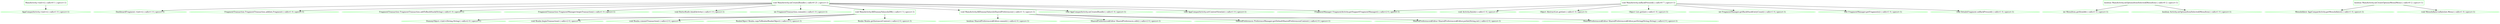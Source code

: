 digraph {
"android.support.v7.app.AppCompatActivity.<init>().ff3fa9632dd334378207baddbf6c435e" [shape=box,label="AppCompatActivity.<init>() | calls=1 0 | specs=-1)",color=green,shape=diamond]
"com.karthik.imager.Fragments.DashboardFragment.<init>().61e9336637470f317dbf420950e9ec12" [shape=box,label="DashboardFragment.<init>() | calls=1 0 | specs=-1)",color=green,shape=diamond]
"com.karthik.imager.MainActivity.<init>().d24f4e2a8612b27670ee70fa4af9c86c" [shape=box,label="MainActivity.<init>() | calls=0 1 | specs=-1)",color=green,shape=box]
"com.karthik.imager.APIService.DummyObject.<init>(java.lang.String,java.lang.String).c218f27a38e3d4a470b700bb2a7434db" [shape=box,label="DummyObject.<init>(String,String) | calls=2 0 | specs=-1)",color=green,shape=diamond]
"android.support.v4.app.FragmentTransaction.add(int,android.support.v4.app.Fragment):android.support..502476ec2c1ce997149d7c05db4bb513" [shape=box,label="FragmentTransaction FragmentTransaction.add(int,Fragment) | calls=1 0 | specs=-1)",color=green,shape=diamond]
"android.support.v4.app.FragmentTransaction.addToBackStack(java.lang.String):android.support.v4.app.F.fca12962c8098a874b53f86f08eef264" [shape=box,label="FragmentTransaction FragmentTransaction.addToBackStack(String) | calls=1 0 | specs=-1)",color=green,shape=diamond]
"android.support.v4.app.FragmentManager.beginTransaction():android.support.v4.app.FragmentTransaction.08812e9af686eaf2b1685cb3d48c3ae5" [shape=box,label="FragmentTransaction FragmentManager.beginTransaction() | calls=1 0 | specs=-1)",color=green,shape=diamond]
"io.realm.Realm.beginTransaction():void.ee1b98694ec749a7c11e9afcad4904d4" [shape=box,label="void Realm.beginTransaction() | calls=2 0 | specs=-1)",color=green,shape=diamond]
"butterknife.ButterKnife.bind(android.app.Activity):void.5848c606b68d35b9ae5829bebcb44eda" [shape=box,label="void ButterKnife.bind(Activity) | calls=1 0 | specs=-1)",color=green,shape=diamond]
"android.support.v4.app.FragmentTransaction.commit():int.d2c8e903bf272e1294253a55341f178f" [shape=box,label="int FragmentTransaction.commit() | calls=1 0 | specs=-1)",color=green,shape=diamond]
"android.content.SharedPreferences$Editor.commit():boolean.2911cbacb293b0f83d5baa48fd68bb05" [shape=box,label="boolean SharedPreferences$Editor.commit() | calls=2 0 | specs=-1)",color=green,shape=diamond]
"io.realm.Realm.commitTransaction():void.24c95fe5cb13c47783591b06db1ee4a2" [shape=box,label="void Realm.commitTransaction() | calls=2 0 | specs=-1)",color=green,shape=diamond]
"io.realm.Realm.copyToRealm(io.realm.RealmObject):io.realm.RealmObject.31cd0f21553d6fe156dbf87c26015c92" [shape=box,label="RealmObject Realm.copyToRealm(RealmObject) | calls=2 0 | specs=-1)",color=green,shape=diamond]
"android.content.SharedPreferences.edit():android.content.SharedPreferences$Editor.fc1ce5790fcc36d1cdf3f50d218e8548" [shape=box,label="SharedPreferences$Editor SharedPreferences.edit() | calls=2 0 | specs=-1)",color=green,shape=diamond]
"com.karthik.imager.MainActivity.fillDummyValuesInDB():void.67dd67e84f1ce8596642484b53258006" [shape=box,label="void MainActivity.fillDummyValuesInDB() | calls=1 5 | specs=-1)",color=green,shape=box]
"com.karthik.imager.MainActivity.fillDummyValuesInSharedPreferences():void.fed37179c306a9fd7438c915500a091f" [shape=box,label="void MainActivity.fillDummyValuesInSharedPreferences() | calls=1 5 | specs=-1)",color=green,shape=box]
"android.app.Activity.finish():void.368b6b5e36184e0e177df3ead0a635e9" [shape=box,label="void Activity.finish() | calls=1 0 | specs=-1)",color=green,shape=diamond]
"java.util.AbstractList.get(int):java.lang.Object.7a3e92c7bb3894920371b1cb88cbf046" [shape=box,label="Object AbstractList.get(int) | calls=1 0 | specs=-1)",color=green,shape=diamond]
"java.util.List.get(int):java.lang.Object.443c15f95e18d3aadc3d478f20fafd92" [shape=box,label="Object List.get(int) | calls=1 0 | specs=-1)",color=green,shape=diamond]
"android.support.v4.app.FragmentManager.getBackStackEntryCount():int.697f6da3be7ee1b1bff664608df64d67" [shape=box,label="int FragmentManager.getBackStackEntryCount() | calls=1 0 | specs=-1)",color=green,shape=diamond]
"android.preference.PreferenceManager.getDefaultSharedPreferences(android.content.Context):android.co.4f1805ea6c9a1ef586a5ea81d763710e" [shape=box,label="SharedPreferences PreferenceManager.getDefaultSharedPreferences(Context) | calls=2 0 | specs=-1)",color=green,shape=diamond]
"android.support.v4.app.FragmentManager.getFragments():java.util.List.2af10307bf903213bc86c827c157714f" [shape=box,label="List FragmentManager.getFragments() | calls=1 0 | specs=-1)",color=green,shape=diamond]
"io.realm.Realm.getInstance(android.content.Context):io.realm.Realm.00d3843236b2d6d5e6cc4db309daad6e" [shape=box,label="Realm Realm.getInstance(Context) | calls=2 0 | specs=-1)",color=green,shape=diamond]
"android.view.MenuItem.getItemId():int.92b1048d26d259cf19b690784dbbfab8" [shape=box,label="int MenuItem.getItemId() | calls=1 0 | specs=-1)",color=green,shape=diamond]
"android.support.v7.app.AppCompatActivity.getMenuInflater():android.view.MenuInflater.1a255a8610f9c31853fb265798434ad8" [shape=box,label="MenuInflater AppCompatActivity.getMenuInflater() | calls=1 0 | specs=-1)",color=green,shape=diamond]
"android.support.v4.app.FragmentActivity.getSupportFragmentManager():android.support.v4.app.FragmentM.a150cf303806debb33e49fe7c1252551" [shape=box,label="FragmentManager FragmentActivity.getSupportFragmentManager() | calls=2 0 | specs=-1)",color=green,shape=diamond]
"android.view.MenuInflater.inflate(int,android.view.Menu):void.9217a36bf5179461c834c5cafbb0c667" [shape=box,label="void MenuInflater.inflate(int,Menu) | calls=1 0 | specs=-1)",color=green,shape=diamond]
"com.karthik.imager.Fragments.DetailsFragment.onBackPressed():void.f832f8b8ee5dffe442d24dd3ea079881" [shape=box,label="void DetailsFragment.onBackPressed() | calls=1 0 | specs=-1)",color=green,shape=diamond]
"com.karthik.imager.MainActivity.onBackPressed():void.c82e8e4c9100720e74d1f09ca10cfc01" [shape=box,label="void MainActivity.onBackPressed() | calls=0 7 | specs=-1)",color=green,shape=box]
"android.support.v7.app.AppCompatActivity.onCreate(android.os.Bundle):void.276107ba1d101c565d6b9b17b43af304" [shape=box,label="void AppCompatActivity.onCreate(Bundle) | calls=1 0 | specs=-1)",color=green,shape=diamond]
"com.karthik.imager.MainActivity.onCreate(android.os.Bundle):void.b7be65b94c85dc6b67ae639e9e474f09" [shape=box,label="void MainActivity.onCreate(Bundle) | calls=0 21 | specs=-1)",color=green,shape=box]
"com.karthik.imager.MainActivity.onCreateOptionsMenu(android.view.Menu):boolean.cdd869b88d21341a872afd8d17e2ca7c" [shape=box,label="boolean MainActivity.onCreateOptionsMenu(Menu) | calls=0 2 | specs=-1)",color=green,shape=box]
"android.app.Activity.onOptionsItemSelected(android.view.MenuItem):boolean.f3dfa1805581db7301060aa100b235b2" [shape=box,label="boolean Activity.onOptionsItemSelected(MenuItem) | calls=1 0 | specs=-1)",color=green,shape=diamond]
"com.karthik.imager.MainActivity.onOptionsItemSelected(android.view.MenuItem):boolean.cc114ff5a96f0a5a30db37b16b4e546f" [shape=box,label="boolean MainActivity.onOptionsItemSelected(MenuItem) | calls=0 2 | specs=-1)",color=green,shape=box]
"android.content.SharedPreferences$Editor.putInt(java.lang.String,int):android.content.SharedPreferen.f4c764fdde8dbfa7ca95ae413489b798" [shape=box,label="SharedPreferences$Editor SharedPreferences$Editor.putInt(String,int) | calls=2 0 | specs=-1)",color=green,shape=diamond]
"android.content.SharedPreferences$Editor.putString(java.lang.String,java.lang.String):android.conten.fff50231b58e9a976461ee7d575e5457" [shape=box,label="SharedPreferences$Editor SharedPreferences$Editor.putString(String,String) | calls=2 0 | specs=-1)",color=green,shape=diamond]
"android.support.v7.app.AppCompatActivity.setContentView(int):void.31e7fd8ad59b7f973c7efb3ecf922677" [shape=box,label="void AppCompatActivity.setContentView(int) | calls=1 0 | specs=-1)",color=green,shape=diamond]
"com.karthik.imager.MainActivity.onOptionsItemSelected(android.view.MenuItem):boolean.cc114ff5a96f0a5a30db37b16b4e546f" -> "android.app.Activity.onOptionsItemSelected(android.view.MenuItem):boolean.f3dfa1805581db7301060aa100b235b2"
"com.karthik.imager.MainActivity.onOptionsItemSelected(android.view.MenuItem):boolean.cc114ff5a96f0a5a30db37b16b4e546f" -> "android.view.MenuItem.getItemId():int.92b1048d26d259cf19b690784dbbfab8"
"com.karthik.imager.MainActivity.onCreateOptionsMenu(android.view.Menu):boolean.cdd869b88d21341a872afd8d17e2ca7c" -> "android.view.MenuInflater.inflate(int,android.view.Menu):void.9217a36bf5179461c834c5cafbb0c667"
"com.karthik.imager.MainActivity.onCreateOptionsMenu(android.view.Menu):boolean.cdd869b88d21341a872afd8d17e2ca7c" -> "android.support.v7.app.AppCompatActivity.getMenuInflater():android.view.MenuInflater.1a255a8610f9c31853fb265798434ad8"
"com.karthik.imager.MainActivity.onCreate(android.os.Bundle):void.b7be65b94c85dc6b67ae639e9e474f09" -> "android.support.v7.app.AppCompatActivity.setContentView(int):void.31e7fd8ad59b7f973c7efb3ecf922677"
"com.karthik.imager.MainActivity.onCreate(android.os.Bundle):void.b7be65b94c85dc6b67ae639e9e474f09" -> "android.support.v7.app.AppCompatActivity.onCreate(android.os.Bundle):void.276107ba1d101c565d6b9b17b43af304"
"com.karthik.imager.MainActivity.onCreate(android.os.Bundle):void.b7be65b94c85dc6b67ae639e9e474f09" -> "android.support.v4.app.FragmentActivity.getSupportFragmentManager():android.support.v4.app.FragmentM.a150cf303806debb33e49fe7c1252551"
"com.karthik.imager.MainActivity.onCreate(android.os.Bundle):void.b7be65b94c85dc6b67ae639e9e474f09" -> "com.karthik.imager.MainActivity.fillDummyValuesInSharedPreferences():void.fed37179c306a9fd7438c915500a091f"
"com.karthik.imager.MainActivity.onCreate(android.os.Bundle):void.b7be65b94c85dc6b67ae639e9e474f09" -> "com.karthik.imager.MainActivity.fillDummyValuesInDB():void.67dd67e84f1ce8596642484b53258006"
"com.karthik.imager.MainActivity.onCreate(android.os.Bundle):void.b7be65b94c85dc6b67ae639e9e474f09" -> "android.support.v4.app.FragmentTransaction.commit():int.d2c8e903bf272e1294253a55341f178f"
"com.karthik.imager.MainActivity.onCreate(android.os.Bundle):void.b7be65b94c85dc6b67ae639e9e474f09" -> "butterknife.ButterKnife.bind(android.app.Activity):void.5848c606b68d35b9ae5829bebcb44eda"
"com.karthik.imager.MainActivity.onCreate(android.os.Bundle):void.b7be65b94c85dc6b67ae639e9e474f09" -> "android.support.v4.app.FragmentManager.beginTransaction():android.support.v4.app.FragmentTransaction.08812e9af686eaf2b1685cb3d48c3ae5"
"com.karthik.imager.MainActivity.onCreate(android.os.Bundle):void.b7be65b94c85dc6b67ae639e9e474f09" -> "android.support.v4.app.FragmentTransaction.addToBackStack(java.lang.String):android.support.v4.app.F.fca12962c8098a874b53f86f08eef264"
"com.karthik.imager.MainActivity.onCreate(android.os.Bundle):void.b7be65b94c85dc6b67ae639e9e474f09" -> "android.support.v4.app.FragmentTransaction.add(int,android.support.v4.app.Fragment):android.support..502476ec2c1ce997149d7c05db4bb513"
"com.karthik.imager.MainActivity.onCreate(android.os.Bundle):void.b7be65b94c85dc6b67ae639e9e474f09" -> "com.karthik.imager.Fragments.DashboardFragment.<init>().61e9336637470f317dbf420950e9ec12"
"com.karthik.imager.MainActivity.onBackPressed():void.c82e8e4c9100720e74d1f09ca10cfc01" -> "com.karthik.imager.Fragments.DetailsFragment.onBackPressed():void.f832f8b8ee5dffe442d24dd3ea079881"
"com.karthik.imager.MainActivity.onBackPressed():void.c82e8e4c9100720e74d1f09ca10cfc01" -> "android.support.v4.app.FragmentActivity.getSupportFragmentManager():android.support.v4.app.FragmentM.a150cf303806debb33e49fe7c1252551"
"com.karthik.imager.MainActivity.onBackPressed():void.c82e8e4c9100720e74d1f09ca10cfc01" -> "android.support.v4.app.FragmentManager.getFragments():java.util.List.2af10307bf903213bc86c827c157714f"
"com.karthik.imager.MainActivity.onBackPressed():void.c82e8e4c9100720e74d1f09ca10cfc01" -> "android.support.v4.app.FragmentManager.getBackStackEntryCount():int.697f6da3be7ee1b1bff664608df64d67"
"com.karthik.imager.MainActivity.onBackPressed():void.c82e8e4c9100720e74d1f09ca10cfc01" -> "java.util.List.get(int):java.lang.Object.443c15f95e18d3aadc3d478f20fafd92"
"com.karthik.imager.MainActivity.onBackPressed():void.c82e8e4c9100720e74d1f09ca10cfc01" -> "java.util.AbstractList.get(int):java.lang.Object.7a3e92c7bb3894920371b1cb88cbf046"
"com.karthik.imager.MainActivity.onBackPressed():void.c82e8e4c9100720e74d1f09ca10cfc01" -> "android.app.Activity.finish():void.368b6b5e36184e0e177df3ead0a635e9"
"com.karthik.imager.MainActivity.fillDummyValuesInSharedPreferences():void.fed37179c306a9fd7438c915500a091f" -> "android.content.SharedPreferences$Editor.putString(java.lang.String,java.lang.String):android.conten.fff50231b58e9a976461ee7d575e5457"
"com.karthik.imager.MainActivity.fillDummyValuesInSharedPreferences():void.fed37179c306a9fd7438c915500a091f" -> "android.content.SharedPreferences$Editor.putInt(java.lang.String,int):android.content.SharedPreferen.f4c764fdde8dbfa7ca95ae413489b798"
"com.karthik.imager.MainActivity.fillDummyValuesInSharedPreferences():void.fed37179c306a9fd7438c915500a091f" -> "android.preference.PreferenceManager.getDefaultSharedPreferences(android.content.Context):android.co.4f1805ea6c9a1ef586a5ea81d763710e"
"com.karthik.imager.MainActivity.fillDummyValuesInSharedPreferences():void.fed37179c306a9fd7438c915500a091f" -> "android.content.SharedPreferences.edit():android.content.SharedPreferences$Editor.fc1ce5790fcc36d1cdf3f50d218e8548"
"com.karthik.imager.MainActivity.fillDummyValuesInSharedPreferences():void.fed37179c306a9fd7438c915500a091f" -> "android.content.SharedPreferences$Editor.commit():boolean.2911cbacb293b0f83d5baa48fd68bb05"
"com.karthik.imager.MainActivity.fillDummyValuesInDB():void.67dd67e84f1ce8596642484b53258006" -> "io.realm.Realm.getInstance(android.content.Context):io.realm.Realm.00d3843236b2d6d5e6cc4db309daad6e"
"com.karthik.imager.MainActivity.fillDummyValuesInDB():void.67dd67e84f1ce8596642484b53258006" -> "io.realm.Realm.copyToRealm(io.realm.RealmObject):io.realm.RealmObject.31cd0f21553d6fe156dbf87c26015c92"
"com.karthik.imager.MainActivity.fillDummyValuesInDB():void.67dd67e84f1ce8596642484b53258006" -> "io.realm.Realm.commitTransaction():void.24c95fe5cb13c47783591b06db1ee4a2"
"com.karthik.imager.MainActivity.fillDummyValuesInDB():void.67dd67e84f1ce8596642484b53258006" -> "io.realm.Realm.beginTransaction():void.ee1b98694ec749a7c11e9afcad4904d4"
"com.karthik.imager.MainActivity.fillDummyValuesInDB():void.67dd67e84f1ce8596642484b53258006" -> "com.karthik.imager.APIService.DummyObject.<init>(java.lang.String,java.lang.String).c218f27a38e3d4a470b700bb2a7434db"
"com.karthik.imager.MainActivity.<init>().d24f4e2a8612b27670ee70fa4af9c86c" -> "android.support.v7.app.AppCompatActivity.<init>().ff3fa9632dd334378207baddbf6c435e"
}
